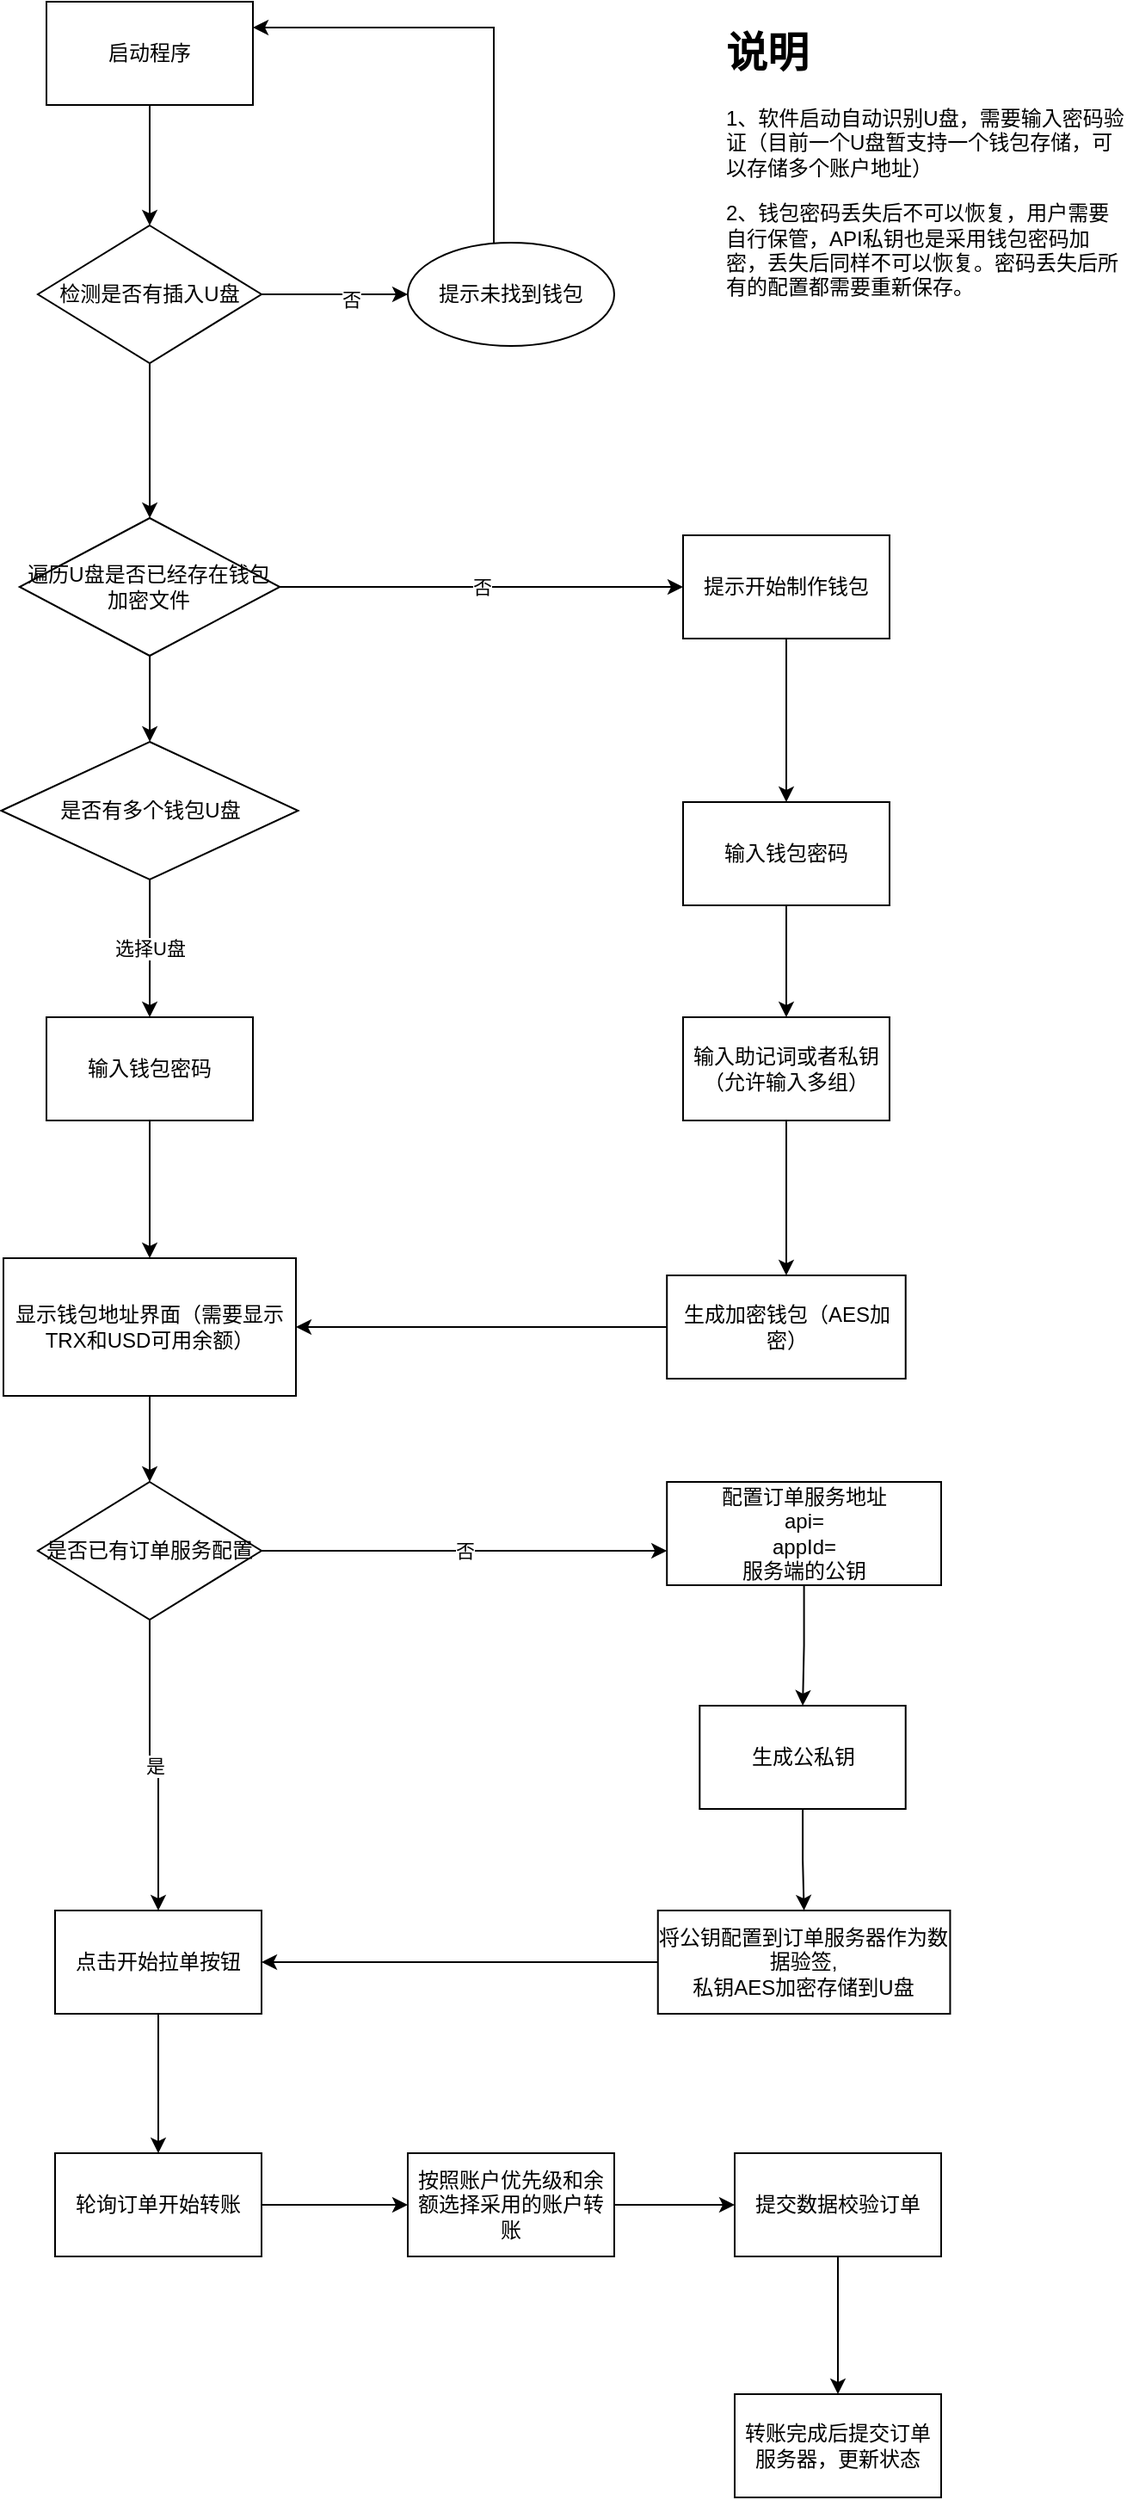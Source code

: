 <mxfile version="18.0.8" type="github">
  <diagram id="fPDhReRPAme99BJQwYK9" name="Page-1">
    <mxGraphModel dx="782" dy="436" grid="1" gridSize="10" guides="1" tooltips="1" connect="1" arrows="1" fold="1" page="1" pageScale="1" pageWidth="827" pageHeight="1169" math="0" shadow="0">
      <root>
        <mxCell id="0" />
        <mxCell id="1" parent="0" />
        <mxCell id="zaFiIXA9nG1pKAVqpKBD-5" value="" style="edgeStyle=orthogonalEdgeStyle;rounded=0;orthogonalLoop=1;jettySize=auto;html=1;" parent="1" source="zaFiIXA9nG1pKAVqpKBD-1" target="zaFiIXA9nG1pKAVqpKBD-4" edge="1">
          <mxGeometry relative="1" as="geometry" />
        </mxCell>
        <mxCell id="zaFiIXA9nG1pKAVqpKBD-1" value="启动程序" style="rounded=0;whiteSpace=wrap;html=1;" parent="1" vertex="1">
          <mxGeometry x="70" y="60" width="120" height="60" as="geometry" />
        </mxCell>
        <mxCell id="zaFiIXA9nG1pKAVqpKBD-7" value="" style="edgeStyle=orthogonalEdgeStyle;rounded=0;orthogonalLoop=1;jettySize=auto;html=1;" parent="1" source="zaFiIXA9nG1pKAVqpKBD-4" target="zaFiIXA9nG1pKAVqpKBD-6" edge="1">
          <mxGeometry relative="1" as="geometry" />
        </mxCell>
        <mxCell id="zaFiIXA9nG1pKAVqpKBD-9" value="否" style="edgeLabel;html=1;align=center;verticalAlign=middle;resizable=0;points=[];" parent="zaFiIXA9nG1pKAVqpKBD-7" vertex="1" connectable="0">
          <mxGeometry x="0.216" y="-3" relative="1" as="geometry">
            <mxPoint as="offset" />
          </mxGeometry>
        </mxCell>
        <mxCell id="zaFiIXA9nG1pKAVqpKBD-11" value="" style="edgeStyle=orthogonalEdgeStyle;rounded=0;orthogonalLoop=1;jettySize=auto;html=1;" parent="1" source="zaFiIXA9nG1pKAVqpKBD-4" target="zaFiIXA9nG1pKAVqpKBD-10" edge="1">
          <mxGeometry relative="1" as="geometry" />
        </mxCell>
        <mxCell id="zaFiIXA9nG1pKAVqpKBD-4" value="&lt;span style=&quot;&quot;&gt;检测是否有插入U盘&lt;/span&gt;" style="rhombus;whiteSpace=wrap;html=1;rounded=0;" parent="1" vertex="1">
          <mxGeometry x="65" y="190" width="130" height="80" as="geometry" />
        </mxCell>
        <mxCell id="zaFiIXA9nG1pKAVqpKBD-8" style="edgeStyle=orthogonalEdgeStyle;rounded=0;orthogonalLoop=1;jettySize=auto;html=1;entryX=1;entryY=0.25;entryDx=0;entryDy=0;" parent="1" source="zaFiIXA9nG1pKAVqpKBD-6" target="zaFiIXA9nG1pKAVqpKBD-1" edge="1">
          <mxGeometry relative="1" as="geometry">
            <Array as="points">
              <mxPoint x="330" y="75" />
            </Array>
          </mxGeometry>
        </mxCell>
        <mxCell id="zaFiIXA9nG1pKAVqpKBD-6" value="提示未找到钱包" style="ellipse;whiteSpace=wrap;html=1;rounded=0;" parent="1" vertex="1">
          <mxGeometry x="280" y="200" width="120" height="60" as="geometry" />
        </mxCell>
        <mxCell id="zaFiIXA9nG1pKAVqpKBD-13" value="否" style="edgeStyle=orthogonalEdgeStyle;rounded=0;orthogonalLoop=1;jettySize=auto;html=1;" parent="1" source="zaFiIXA9nG1pKAVqpKBD-10" target="zaFiIXA9nG1pKAVqpKBD-12" edge="1">
          <mxGeometry relative="1" as="geometry" />
        </mxCell>
        <mxCell id="zaFiIXA9nG1pKAVqpKBD-26" value="" style="edgeStyle=orthogonalEdgeStyle;rounded=0;orthogonalLoop=1;jettySize=auto;html=1;" parent="1" source="zaFiIXA9nG1pKAVqpKBD-10" target="zaFiIXA9nG1pKAVqpKBD-25" edge="1">
          <mxGeometry relative="1" as="geometry" />
        </mxCell>
        <mxCell id="zaFiIXA9nG1pKAVqpKBD-10" value="遍历U盘是否已经存在钱包加密文件" style="rhombus;whiteSpace=wrap;html=1;rounded=0;" parent="1" vertex="1">
          <mxGeometry x="54.38" y="360" width="151.25" height="80" as="geometry" />
        </mxCell>
        <mxCell id="To-tUrie1UpzVCq_ssf6-10" style="edgeStyle=orthogonalEdgeStyle;rounded=0;orthogonalLoop=1;jettySize=auto;html=1;entryX=0.5;entryY=0;entryDx=0;entryDy=0;" parent="1" source="zaFiIXA9nG1pKAVqpKBD-12" target="zaFiIXA9nG1pKAVqpKBD-14" edge="1">
          <mxGeometry relative="1" as="geometry" />
        </mxCell>
        <mxCell id="zaFiIXA9nG1pKAVqpKBD-12" value="提示开始制作钱包" style="whiteSpace=wrap;html=1;rounded=0;" parent="1" vertex="1">
          <mxGeometry x="440" y="370" width="120" height="60" as="geometry" />
        </mxCell>
        <mxCell id="zaFiIXA9nG1pKAVqpKBD-18" value="" style="edgeStyle=orthogonalEdgeStyle;rounded=0;orthogonalLoop=1;jettySize=auto;html=1;" parent="1" source="zaFiIXA9nG1pKAVqpKBD-14" target="zaFiIXA9nG1pKAVqpKBD-17" edge="1">
          <mxGeometry relative="1" as="geometry" />
        </mxCell>
        <mxCell id="zaFiIXA9nG1pKAVqpKBD-14" value="输入钱包密码" style="whiteSpace=wrap;html=1;rounded=0;" parent="1" vertex="1">
          <mxGeometry x="440" y="525" width="120" height="60" as="geometry" />
        </mxCell>
        <mxCell id="zaFiIXA9nG1pKAVqpKBD-24" value="" style="edgeStyle=orthogonalEdgeStyle;rounded=0;orthogonalLoop=1;jettySize=auto;html=1;" parent="1" source="zaFiIXA9nG1pKAVqpKBD-17" target="zaFiIXA9nG1pKAVqpKBD-23" edge="1">
          <mxGeometry relative="1" as="geometry" />
        </mxCell>
        <mxCell id="zaFiIXA9nG1pKAVqpKBD-17" value="输入助记词或者私钥（允许输入多组）" style="whiteSpace=wrap;html=1;rounded=0;" parent="1" vertex="1">
          <mxGeometry x="439.99" y="650" width="120" height="60" as="geometry" />
        </mxCell>
        <mxCell id="To-tUrie1UpzVCq_ssf6-12" style="edgeStyle=orthogonalEdgeStyle;rounded=0;orthogonalLoop=1;jettySize=auto;html=1;entryX=1;entryY=0.5;entryDx=0;entryDy=0;" parent="1" source="zaFiIXA9nG1pKAVqpKBD-23" target="To-tUrie1UpzVCq_ssf6-3" edge="1">
          <mxGeometry relative="1" as="geometry" />
        </mxCell>
        <mxCell id="zaFiIXA9nG1pKAVqpKBD-23" value="生成加密钱包（AES加密）" style="whiteSpace=wrap;html=1;rounded=0;" parent="1" vertex="1">
          <mxGeometry x="430.61" y="800" width="138.75" height="60" as="geometry" />
        </mxCell>
        <mxCell id="zaFiIXA9nG1pKAVqpKBD-28" value="选择U盘" style="edgeStyle=orthogonalEdgeStyle;rounded=0;orthogonalLoop=1;jettySize=auto;html=1;" parent="1" source="zaFiIXA9nG1pKAVqpKBD-25" target="zaFiIXA9nG1pKAVqpKBD-27" edge="1">
          <mxGeometry relative="1" as="geometry" />
        </mxCell>
        <mxCell id="zaFiIXA9nG1pKAVqpKBD-25" value="是否有多个钱包U盘" style="rhombus;whiteSpace=wrap;html=1;rounded=0;" parent="1" vertex="1">
          <mxGeometry x="43.75" y="490" width="172.5" height="80" as="geometry" />
        </mxCell>
        <mxCell id="To-tUrie1UpzVCq_ssf6-4" value="" style="edgeStyle=orthogonalEdgeStyle;rounded=0;orthogonalLoop=1;jettySize=auto;html=1;" parent="1" source="zaFiIXA9nG1pKAVqpKBD-27" target="To-tUrie1UpzVCq_ssf6-3" edge="1">
          <mxGeometry relative="1" as="geometry" />
        </mxCell>
        <mxCell id="zaFiIXA9nG1pKAVqpKBD-27" value="输入钱包密码" style="whiteSpace=wrap;html=1;rounded=0;" parent="1" vertex="1">
          <mxGeometry x="70" y="650" width="120" height="60" as="geometry" />
        </mxCell>
        <mxCell id="To-tUrie1UpzVCq_ssf6-14" style="edgeStyle=orthogonalEdgeStyle;rounded=0;orthogonalLoop=1;jettySize=auto;html=1;" parent="1" source="To-tUrie1UpzVCq_ssf6-3" target="To-tUrie1UpzVCq_ssf6-13" edge="1">
          <mxGeometry relative="1" as="geometry" />
        </mxCell>
        <mxCell id="To-tUrie1UpzVCq_ssf6-3" value="显示钱包地址界面（需要显示TRX和USD可用余额）" style="whiteSpace=wrap;html=1;rounded=0;" parent="1" vertex="1">
          <mxGeometry x="45" y="790" width="170" height="80" as="geometry" />
        </mxCell>
        <mxCell id="To-tUrie1UpzVCq_ssf6-31" value="" style="edgeStyle=orthogonalEdgeStyle;rounded=0;orthogonalLoop=1;jettySize=auto;html=1;" parent="1" source="To-tUrie1UpzVCq_ssf6-8" target="To-tUrie1UpzVCq_ssf6-30" edge="1">
          <mxGeometry relative="1" as="geometry" />
        </mxCell>
        <mxCell id="To-tUrie1UpzVCq_ssf6-8" value="轮询订单开始转账" style="whiteSpace=wrap;html=1;rounded=0;" parent="1" vertex="1">
          <mxGeometry x="75" y="1310" width="120" height="60" as="geometry" />
        </mxCell>
        <mxCell id="To-tUrie1UpzVCq_ssf6-18" value="是" style="edgeStyle=orthogonalEdgeStyle;rounded=0;orthogonalLoop=1;jettySize=auto;html=1;" parent="1" source="To-tUrie1UpzVCq_ssf6-13" target="To-tUrie1UpzVCq_ssf6-17" edge="1">
          <mxGeometry relative="1" as="geometry" />
        </mxCell>
        <mxCell id="To-tUrie1UpzVCq_ssf6-21" value="否" style="edgeStyle=orthogonalEdgeStyle;rounded=0;orthogonalLoop=1;jettySize=auto;html=1;" parent="1" source="To-tUrie1UpzVCq_ssf6-13" target="To-tUrie1UpzVCq_ssf6-20" edge="1">
          <mxGeometry relative="1" as="geometry">
            <Array as="points">
              <mxPoint x="230" y="960" />
              <mxPoint x="230" y="960" />
            </Array>
          </mxGeometry>
        </mxCell>
        <mxCell id="To-tUrie1UpzVCq_ssf6-13" value="是否已有订单服务配置" style="rhombus;whiteSpace=wrap;html=1;" parent="1" vertex="1">
          <mxGeometry x="65" y="920" width="130" height="80" as="geometry" />
        </mxCell>
        <mxCell id="To-tUrie1UpzVCq_ssf6-19" value="" style="edgeStyle=orthogonalEdgeStyle;rounded=0;orthogonalLoop=1;jettySize=auto;html=1;" parent="1" source="To-tUrie1UpzVCq_ssf6-17" target="To-tUrie1UpzVCq_ssf6-8" edge="1">
          <mxGeometry relative="1" as="geometry" />
        </mxCell>
        <mxCell id="To-tUrie1UpzVCq_ssf6-17" value="点击开始拉单按钮" style="whiteSpace=wrap;html=1;" parent="1" vertex="1">
          <mxGeometry x="75" y="1169" width="120" height="60" as="geometry" />
        </mxCell>
        <mxCell id="To-tUrie1UpzVCq_ssf6-23" value="" style="edgeStyle=orthogonalEdgeStyle;rounded=0;orthogonalLoop=1;jettySize=auto;html=1;" parent="1" source="To-tUrie1UpzVCq_ssf6-20" target="To-tUrie1UpzVCq_ssf6-22" edge="1">
          <mxGeometry relative="1" as="geometry" />
        </mxCell>
        <mxCell id="To-tUrie1UpzVCq_ssf6-20" value="配置订单服务地址&lt;br&gt;api=&lt;br&gt;appId=&lt;br&gt;服务端的公钥" style="whiteSpace=wrap;html=1;" parent="1" vertex="1">
          <mxGeometry x="430.61" y="920" width="159.39" height="60" as="geometry" />
        </mxCell>
        <mxCell id="To-tUrie1UpzVCq_ssf6-26" value="" style="edgeStyle=orthogonalEdgeStyle;rounded=0;orthogonalLoop=1;jettySize=auto;html=1;" parent="1" source="To-tUrie1UpzVCq_ssf6-22" target="To-tUrie1UpzVCq_ssf6-25" edge="1">
          <mxGeometry relative="1" as="geometry" />
        </mxCell>
        <mxCell id="To-tUrie1UpzVCq_ssf6-22" value="生成公私钥" style="whiteSpace=wrap;html=1;" parent="1" vertex="1">
          <mxGeometry x="449.66" y="1050" width="119.7" height="60" as="geometry" />
        </mxCell>
        <mxCell id="To-tUrie1UpzVCq_ssf6-27" style="edgeStyle=orthogonalEdgeStyle;rounded=0;orthogonalLoop=1;jettySize=auto;html=1;entryX=1;entryY=0.5;entryDx=0;entryDy=0;" parent="1" source="To-tUrie1UpzVCq_ssf6-25" target="To-tUrie1UpzVCq_ssf6-17" edge="1">
          <mxGeometry relative="1" as="geometry" />
        </mxCell>
        <mxCell id="To-tUrie1UpzVCq_ssf6-25" value="将公钥配置到订单服务器作为数据验签,&lt;br&gt;私钥AES加密存储到U盘" style="whiteSpace=wrap;html=1;" parent="1" vertex="1">
          <mxGeometry x="425.38" y="1169" width="169.84" height="60" as="geometry" />
        </mxCell>
        <mxCell id="To-tUrie1UpzVCq_ssf6-33" value="" style="edgeStyle=orthogonalEdgeStyle;rounded=0;orthogonalLoop=1;jettySize=auto;html=1;" parent="1" source="To-tUrie1UpzVCq_ssf6-30" target="To-tUrie1UpzVCq_ssf6-32" edge="1">
          <mxGeometry relative="1" as="geometry" />
        </mxCell>
        <mxCell id="To-tUrie1UpzVCq_ssf6-30" value="按照账户优先级和余额选择采用的账户转账" style="whiteSpace=wrap;html=1;rounded=0;" parent="1" vertex="1">
          <mxGeometry x="280" y="1310" width="120" height="60" as="geometry" />
        </mxCell>
        <mxCell id="Kg0lx0M9-tWQRrdvVJpj-2" value="" style="edgeStyle=orthogonalEdgeStyle;rounded=0;orthogonalLoop=1;jettySize=auto;html=1;" edge="1" parent="1" source="To-tUrie1UpzVCq_ssf6-32" target="Kg0lx0M9-tWQRrdvVJpj-1">
          <mxGeometry relative="1" as="geometry" />
        </mxCell>
        <mxCell id="To-tUrie1UpzVCq_ssf6-32" value="提交数据校验订单" style="whiteSpace=wrap;html=1;rounded=0;" parent="1" vertex="1">
          <mxGeometry x="470" y="1310" width="120" height="60" as="geometry" />
        </mxCell>
        <mxCell id="To-tUrie1UpzVCq_ssf6-34" value="&lt;h1&gt;说明&lt;/h1&gt;&lt;p&gt;1、软件启动自动识别U盘，需要输入密码验证（目前一个U盘暂支持一个钱包存储，可以存储多个账户地址）&lt;/p&gt;&lt;p&gt;2、钱包密码丢失后不可以恢复，用户需要自行保管，API私钥也是采用钱包密码加密，丢失后同样不可以恢复。密码丢失后所有的配置都需要重新保存。&lt;/p&gt;" style="text;html=1;strokeColor=none;fillColor=none;spacing=5;spacingTop=-20;whiteSpace=wrap;overflow=hidden;rounded=0;" parent="1" vertex="1">
          <mxGeometry x="460" y="70" width="240" height="190" as="geometry" />
        </mxCell>
        <mxCell id="Kg0lx0M9-tWQRrdvVJpj-1" value="&lt;span style=&quot;&quot;&gt;转账完成后提交订单服务器，更新状态&lt;/span&gt;" style="whiteSpace=wrap;html=1;rounded=0;" vertex="1" parent="1">
          <mxGeometry x="470" y="1450" width="120" height="60" as="geometry" />
        </mxCell>
      </root>
    </mxGraphModel>
  </diagram>
</mxfile>
